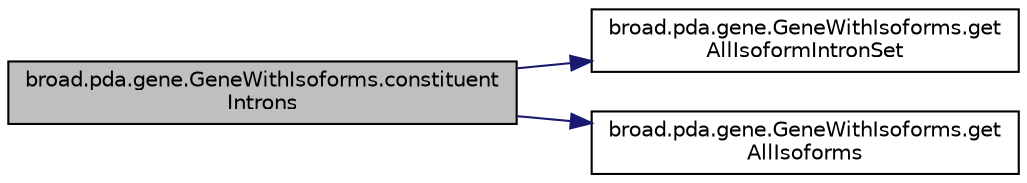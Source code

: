 digraph "broad.pda.gene.GeneWithIsoforms.constituentIntrons"
{
  edge [fontname="Helvetica",fontsize="10",labelfontname="Helvetica",labelfontsize="10"];
  node [fontname="Helvetica",fontsize="10",shape=record];
  rankdir="LR";
  Node1 [label="broad.pda.gene.GeneWithIsoforms.constituent\lIntrons",height=0.2,width=0.4,color="black", fillcolor="grey75", style="filled" fontcolor="black"];
  Node1 -> Node2 [color="midnightblue",fontsize="10",style="solid"];
  Node2 [label="broad.pda.gene.GeneWithIsoforms.get\lAllIsoformIntronSet",height=0.2,width=0.4,color="black", fillcolor="white", style="filled",URL="$classbroad_1_1pda_1_1gene_1_1_gene_with_isoforms.html#a05c8b5e950abd2bc006a016d34074a55"];
  Node1 -> Node3 [color="midnightblue",fontsize="10",style="solid"];
  Node3 [label="broad.pda.gene.GeneWithIsoforms.get\lAllIsoforms",height=0.2,width=0.4,color="black", fillcolor="white", style="filled",URL="$classbroad_1_1pda_1_1gene_1_1_gene_with_isoforms.html#a1cd8024fd5795d9f98202731d0d58ba2"];
}
